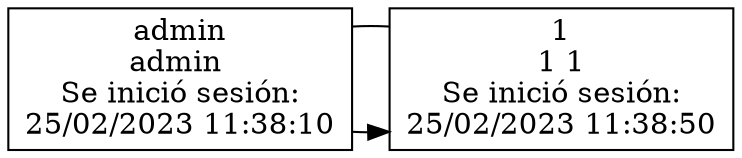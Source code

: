 digraph {
node [shape=box]
{rank=same "admin
admin 
Se inició sesión:
25/02/2023 11:38:10" -> "1
1 1
Se inició sesión:
25/02/2023 11:38:50"}
edge [dir=none]
{rank=same "admin
admin 
Se inició sesión:
25/02/2023 11:38:10" -> "1
1 1
Se inició sesión:
25/02/2023 11:38:50"}
}
